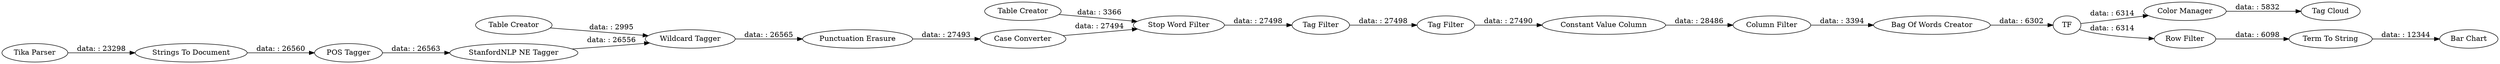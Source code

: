 digraph {
	"-3880958373976980217_5" [label="Strings To Document"]
	"-3880958373976980217_4" [label="Tika Parser"]
	"-3693601917343339769_53" [label="Color Manager"]
	"-3693601917343339769_50" [label=TF]
	"-3880958373976980217_10" [label="Wildcard Tagger"]
	"-4149810833400789604_23" [label="Constant Value Column"]
	"-3880958373976980217_9" [label="StanfordNLP NE Tagger"]
	"-4149810833400789604_17" [label="Tag Filter"]
	"-4149810833400789604_16" [label="Case Converter"]
	"-3693601917343339769_52" [label="Tag Cloud"]
	"-3880958373976980217_7" [label="POS Tagger"]
	"-4149810833400789604_20" [label="Tag Filter"]
	"-3693601917343339769_54" [label="Bar Chart"]
	"-4149810833400789604_19" [label="Table Creator"]
	"-3693601917343339769_51" [label="Bag Of Words Creator"]
	"-3880958373976980217_11" [label="Table Creator"]
	"-4149810833400789604_15" [label="Stop Word Filter"]
	"-3693601917343339769_55" [label="Term To String"]
	"-3693601917343339769_56" [label="Row Filter"]
	"-4149810833400789604_12" [label="Punctuation Erasure"]
	"-4149810833400789604_24" [label="Column Filter"]
	"-3693601917343339769_51" -> "-3693601917343339769_50" [label="data: : 6302"]
	"-3693601917343339769_50" -> "-3693601917343339769_53" [label="data: : 6314"]
	"-4149810833400789604_17" -> "-4149810833400789604_20" [label="data: : 27498"]
	"-3693601917343339769_55" -> "-3693601917343339769_54" [label="data: : 12344"]
	"-3880958373976980217_7" -> "-3880958373976980217_9" [label="data: : 26563"]
	"-4149810833400789604_19" -> "-4149810833400789604_15" [label="data: : 3366"]
	"-3880958373976980217_4" -> "-3880958373976980217_5" [label="data: : 23298"]
	"-3693601917343339769_56" -> "-3693601917343339769_55" [label="data: : 6098"]
	"-3693601917343339769_53" -> "-3693601917343339769_52" [label="data: : 5832"]
	"-3693601917343339769_50" -> "-3693601917343339769_56" [label="data: : 6314"]
	"-4149810833400789604_20" -> "-4149810833400789604_23" [label="data: : 27490"]
	"-3880958373976980217_9" -> "-3880958373976980217_10" [label="data: : 26556"]
	"-4149810833400789604_15" -> "-4149810833400789604_17" [label="data: : 27498"]
	"-4149810833400789604_23" -> "-4149810833400789604_24" [label="data: : 28486"]
	"-3880958373976980217_11" -> "-3880958373976980217_10" [label="data: : 2995"]
	"-3880958373976980217_10" -> "-4149810833400789604_12" [label="data: : 26565"]
	"-4149810833400789604_16" -> "-4149810833400789604_15" [label="data: : 27494"]
	"-4149810833400789604_24" -> "-3693601917343339769_51" [label="data: : 3394"]
	"-4149810833400789604_12" -> "-4149810833400789604_16" [label="data: : 27493"]
	"-3880958373976980217_5" -> "-3880958373976980217_7" [label="data: : 26560"]
	rankdir=LR
}
